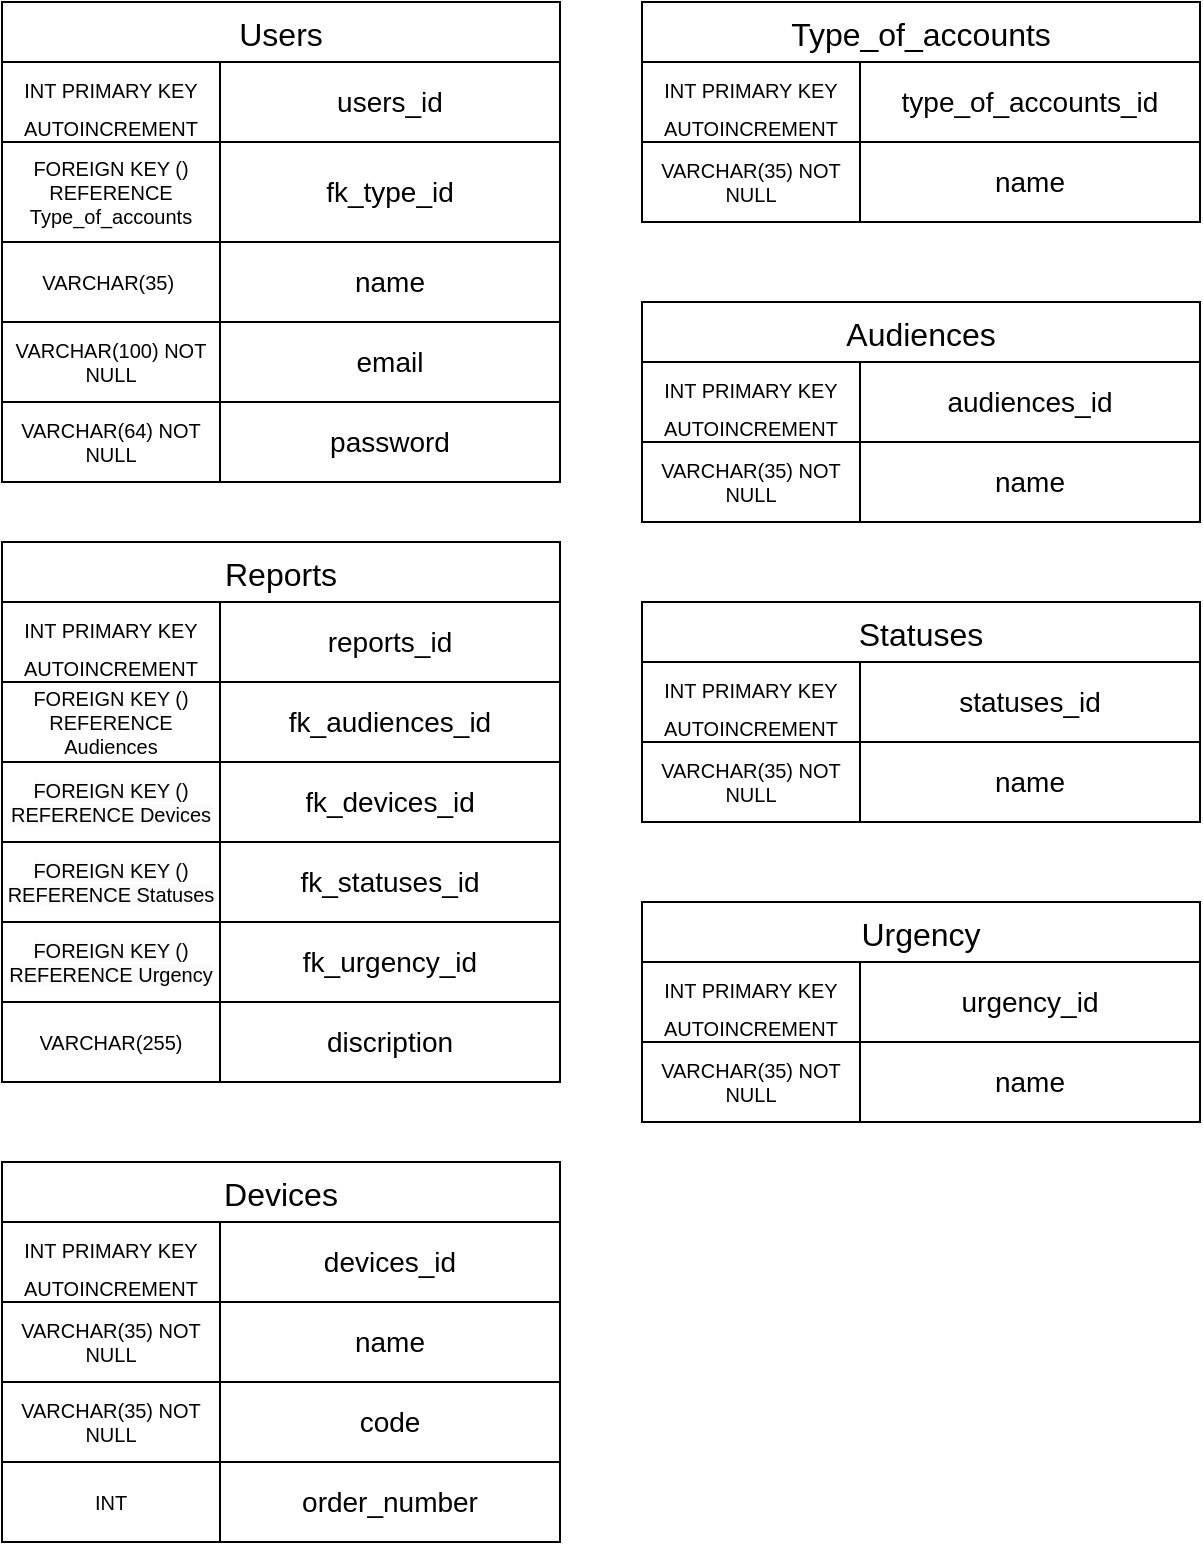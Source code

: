 <mxfile version="24.2.3" type="github">
  <diagram name="Страница — 1" id="AeDL3vrudHblcF59rY4D">
    <mxGraphModel dx="1050" dy="691" grid="1" gridSize="10" guides="1" tooltips="1" connect="1" arrows="1" fold="1" page="1" pageScale="1" pageWidth="827" pageHeight="1169" math="0" shadow="0">
      <root>
        <mxCell id="0" />
        <mxCell id="1" parent="0" />
        <mxCell id="akce31rGvGXA0X8LdyNU-5" value="Users" style="shape=table;startSize=30;container=1;collapsible=0;childLayout=tableLayout;strokeColor=default;fontSize=16;" parent="1" vertex="1">
          <mxGeometry x="40" y="80" width="279" height="240" as="geometry" />
        </mxCell>
        <mxCell id="akce31rGvGXA0X8LdyNU-6" value="" style="shape=tableRow;horizontal=0;startSize=0;swimlaneHead=0;swimlaneBody=0;strokeColor=inherit;top=0;left=0;bottom=0;right=0;collapsible=0;dropTarget=0;fillColor=none;points=[[0,0.5],[1,0.5]];portConstraint=eastwest;fontSize=16;" parent="akce31rGvGXA0X8LdyNU-5" vertex="1">
          <mxGeometry y="30" width="279" height="40" as="geometry" />
        </mxCell>
        <mxCell id="akce31rGvGXA0X8LdyNU-7" value="&lt;font style=&quot;font-size: 10px;&quot;&gt;INT PRIMARY KEY AUTOINCREMENT&lt;/font&gt;" style="shape=partialRectangle;html=1;whiteSpace=wrap;connectable=0;strokeColor=inherit;overflow=hidden;fillColor=none;top=0;left=0;bottom=0;right=0;pointerEvents=1;fontSize=16;verticalAlign=middle;" parent="akce31rGvGXA0X8LdyNU-6" vertex="1">
          <mxGeometry width="109" height="40" as="geometry">
            <mxRectangle width="109" height="40" as="alternateBounds" />
          </mxGeometry>
        </mxCell>
        <mxCell id="akce31rGvGXA0X8LdyNU-8" value="&lt;font style=&quot;font-size: 14px;&quot;&gt;users_id&lt;/font&gt;" style="shape=partialRectangle;html=1;whiteSpace=wrap;connectable=0;strokeColor=inherit;overflow=hidden;fillColor=none;top=0;left=0;bottom=0;right=0;pointerEvents=1;fontSize=14;" parent="akce31rGvGXA0X8LdyNU-6" vertex="1">
          <mxGeometry x="109" width="170" height="40" as="geometry">
            <mxRectangle width="170" height="40" as="alternateBounds" />
          </mxGeometry>
        </mxCell>
        <mxCell id="akce31rGvGXA0X8LdyNU-18" style="shape=tableRow;horizontal=0;startSize=0;swimlaneHead=0;swimlaneBody=0;strokeColor=inherit;top=0;left=0;bottom=0;right=0;collapsible=0;dropTarget=0;fillColor=none;points=[[0,0.5],[1,0.5]];portConstraint=eastwest;fontSize=16;" parent="akce31rGvGXA0X8LdyNU-5" vertex="1">
          <mxGeometry y="70" width="279" height="50" as="geometry" />
        </mxCell>
        <mxCell id="akce31rGvGXA0X8LdyNU-19" value="FOREIGN KEY () REFERENCE Type_of_accounts" style="shape=partialRectangle;html=1;whiteSpace=wrap;connectable=0;strokeColor=inherit;overflow=hidden;fillColor=none;top=0;left=0;bottom=0;right=0;pointerEvents=1;fontSize=10;align=center;verticalAlign=middle;fontFamily=Helvetica;fontColor=default;" parent="akce31rGvGXA0X8LdyNU-18" vertex="1">
          <mxGeometry width="109" height="50" as="geometry">
            <mxRectangle width="109" height="50" as="alternateBounds" />
          </mxGeometry>
        </mxCell>
        <mxCell id="akce31rGvGXA0X8LdyNU-20" value="fk_type_id" style="shape=partialRectangle;html=1;whiteSpace=wrap;connectable=0;strokeColor=inherit;overflow=hidden;fillColor=none;top=0;left=0;bottom=0;right=0;pointerEvents=1;fontSize=14;" parent="akce31rGvGXA0X8LdyNU-18" vertex="1">
          <mxGeometry x="109" width="170" height="50" as="geometry">
            <mxRectangle width="170" height="50" as="alternateBounds" />
          </mxGeometry>
        </mxCell>
        <mxCell id="akce31rGvGXA0X8LdyNU-10" value="" style="shape=tableRow;horizontal=0;startSize=0;swimlaneHead=0;swimlaneBody=0;strokeColor=inherit;top=0;left=0;bottom=0;right=0;collapsible=0;dropTarget=0;fillColor=none;points=[[0,0.5],[1,0.5]];portConstraint=eastwest;fontSize=10;" parent="akce31rGvGXA0X8LdyNU-5" vertex="1">
          <mxGeometry y="120" width="279" height="40" as="geometry" />
        </mxCell>
        <mxCell id="akce31rGvGXA0X8LdyNU-11" value="VARCHAR(35)&amp;nbsp;" style="shape=partialRectangle;html=1;whiteSpace=wrap;connectable=0;strokeColor=inherit;overflow=hidden;fillColor=none;top=0;left=0;bottom=0;right=0;pointerEvents=1;fontSize=10;" parent="akce31rGvGXA0X8LdyNU-10" vertex="1">
          <mxGeometry width="109" height="40" as="geometry">
            <mxRectangle width="109" height="40" as="alternateBounds" />
          </mxGeometry>
        </mxCell>
        <mxCell id="akce31rGvGXA0X8LdyNU-12" value="name" style="shape=partialRectangle;html=1;whiteSpace=wrap;connectable=0;strokeColor=inherit;overflow=hidden;fillColor=none;top=0;left=0;bottom=0;right=0;pointerEvents=1;fontSize=14;" parent="akce31rGvGXA0X8LdyNU-10" vertex="1">
          <mxGeometry x="109" width="170" height="40" as="geometry">
            <mxRectangle width="170" height="40" as="alternateBounds" />
          </mxGeometry>
        </mxCell>
        <mxCell id="akce31rGvGXA0X8LdyNU-14" value="" style="shape=tableRow;horizontal=0;startSize=0;swimlaneHead=0;swimlaneBody=0;strokeColor=inherit;top=0;left=0;bottom=0;right=0;collapsible=0;dropTarget=0;fillColor=none;points=[[0,0.5],[1,0.5]];portConstraint=eastwest;fontSize=16;" parent="akce31rGvGXA0X8LdyNU-5" vertex="1">
          <mxGeometry y="160" width="279" height="40" as="geometry" />
        </mxCell>
        <mxCell id="akce31rGvGXA0X8LdyNU-15" value="VARCHAR(100) NOT NULL" style="shape=partialRectangle;html=1;whiteSpace=wrap;connectable=0;strokeColor=inherit;overflow=hidden;fillColor=none;top=0;left=0;bottom=0;right=0;pointerEvents=1;fontSize=10;" parent="akce31rGvGXA0X8LdyNU-14" vertex="1">
          <mxGeometry width="109" height="40" as="geometry">
            <mxRectangle width="109" height="40" as="alternateBounds" />
          </mxGeometry>
        </mxCell>
        <mxCell id="akce31rGvGXA0X8LdyNU-16" value="email" style="shape=partialRectangle;html=1;whiteSpace=wrap;connectable=0;strokeColor=inherit;overflow=hidden;fillColor=none;top=0;left=0;bottom=0;right=0;pointerEvents=1;fontSize=14;" parent="akce31rGvGXA0X8LdyNU-14" vertex="1">
          <mxGeometry x="109" width="170" height="40" as="geometry">
            <mxRectangle width="170" height="40" as="alternateBounds" />
          </mxGeometry>
        </mxCell>
        <mxCell id="akce31rGvGXA0X8LdyNU-21" style="shape=tableRow;horizontal=0;startSize=0;swimlaneHead=0;swimlaneBody=0;strokeColor=inherit;top=0;left=0;bottom=0;right=0;collapsible=0;dropTarget=0;fillColor=none;points=[[0,0.5],[1,0.5]];portConstraint=eastwest;fontSize=16;" parent="akce31rGvGXA0X8LdyNU-5" vertex="1">
          <mxGeometry y="200" width="279" height="40" as="geometry" />
        </mxCell>
        <mxCell id="akce31rGvGXA0X8LdyNU-22" value="VARCHAR(64) NOT NULL" style="shape=partialRectangle;html=1;whiteSpace=wrap;connectable=0;strokeColor=inherit;overflow=hidden;fillColor=none;top=0;left=0;bottom=0;right=0;pointerEvents=1;fontSize=10;" parent="akce31rGvGXA0X8LdyNU-21" vertex="1">
          <mxGeometry width="109" height="40" as="geometry">
            <mxRectangle width="109" height="40" as="alternateBounds" />
          </mxGeometry>
        </mxCell>
        <mxCell id="akce31rGvGXA0X8LdyNU-23" value="password" style="shape=partialRectangle;html=1;whiteSpace=wrap;connectable=0;strokeColor=inherit;overflow=hidden;fillColor=none;top=0;left=0;bottom=0;right=0;pointerEvents=1;fontSize=14;" parent="akce31rGvGXA0X8LdyNU-21" vertex="1">
          <mxGeometry x="109" width="170" height="40" as="geometry">
            <mxRectangle width="170" height="40" as="alternateBounds" />
          </mxGeometry>
        </mxCell>
        <mxCell id="akce31rGvGXA0X8LdyNU-24" value="Type_of_accounts" style="shape=table;startSize=30;container=1;collapsible=0;childLayout=tableLayout;strokeColor=default;fontSize=16;" parent="1" vertex="1">
          <mxGeometry x="360" y="80" width="279" height="110" as="geometry" />
        </mxCell>
        <mxCell id="akce31rGvGXA0X8LdyNU-25" value="" style="shape=tableRow;horizontal=0;startSize=0;swimlaneHead=0;swimlaneBody=0;strokeColor=inherit;top=0;left=0;bottom=0;right=0;collapsible=0;dropTarget=0;fillColor=none;points=[[0,0.5],[1,0.5]];portConstraint=eastwest;fontSize=16;" parent="akce31rGvGXA0X8LdyNU-24" vertex="1">
          <mxGeometry y="30" width="279" height="40" as="geometry" />
        </mxCell>
        <mxCell id="akce31rGvGXA0X8LdyNU-26" value="&lt;font style=&quot;font-size: 10px;&quot;&gt;INT PRIMARY KEY AUTOINCREMENT&lt;/font&gt;" style="shape=partialRectangle;html=1;whiteSpace=wrap;connectable=0;strokeColor=inherit;overflow=hidden;fillColor=none;top=0;left=0;bottom=0;right=0;pointerEvents=1;fontSize=16;verticalAlign=middle;" parent="akce31rGvGXA0X8LdyNU-25" vertex="1">
          <mxGeometry width="109" height="40" as="geometry">
            <mxRectangle width="109" height="40" as="alternateBounds" />
          </mxGeometry>
        </mxCell>
        <mxCell id="akce31rGvGXA0X8LdyNU-27" value="&lt;font style=&quot;font-size: 14px;&quot;&gt;type_of_accounts_id&lt;/font&gt;" style="shape=partialRectangle;html=1;whiteSpace=wrap;connectable=0;strokeColor=inherit;overflow=hidden;fillColor=none;top=0;left=0;bottom=0;right=0;pointerEvents=1;fontSize=14;" parent="akce31rGvGXA0X8LdyNU-25" vertex="1">
          <mxGeometry x="109" width="170" height="40" as="geometry">
            <mxRectangle width="170" height="40" as="alternateBounds" />
          </mxGeometry>
        </mxCell>
        <mxCell id="akce31rGvGXA0X8LdyNU-37" style="shape=tableRow;horizontal=0;startSize=0;swimlaneHead=0;swimlaneBody=0;strokeColor=inherit;top=0;left=0;bottom=0;right=0;collapsible=0;dropTarget=0;fillColor=none;points=[[0,0.5],[1,0.5]];portConstraint=eastwest;fontSize=16;" parent="akce31rGvGXA0X8LdyNU-24" vertex="1">
          <mxGeometry y="70" width="279" height="40" as="geometry" />
        </mxCell>
        <mxCell id="akce31rGvGXA0X8LdyNU-38" value="VARCHAR(35) NOT NULL" style="shape=partialRectangle;html=1;whiteSpace=wrap;connectable=0;strokeColor=inherit;overflow=hidden;fillColor=none;top=0;left=0;bottom=0;right=0;pointerEvents=1;fontSize=10;" parent="akce31rGvGXA0X8LdyNU-37" vertex="1">
          <mxGeometry width="109" height="40" as="geometry">
            <mxRectangle width="109" height="40" as="alternateBounds" />
          </mxGeometry>
        </mxCell>
        <mxCell id="akce31rGvGXA0X8LdyNU-39" value="name" style="shape=partialRectangle;html=1;whiteSpace=wrap;connectable=0;strokeColor=inherit;overflow=hidden;fillColor=none;top=0;left=0;bottom=0;right=0;pointerEvents=1;fontSize=14;" parent="akce31rGvGXA0X8LdyNU-37" vertex="1">
          <mxGeometry x="109" width="170" height="40" as="geometry">
            <mxRectangle width="170" height="40" as="alternateBounds" />
          </mxGeometry>
        </mxCell>
        <mxCell id="akce31rGvGXA0X8LdyNU-43" value="Audiences" style="shape=table;startSize=30;container=1;collapsible=0;childLayout=tableLayout;strokeColor=default;fontSize=16;" parent="1" vertex="1">
          <mxGeometry x="360" y="230" width="279" height="110" as="geometry" />
        </mxCell>
        <mxCell id="akce31rGvGXA0X8LdyNU-44" value="" style="shape=tableRow;horizontal=0;startSize=0;swimlaneHead=0;swimlaneBody=0;strokeColor=inherit;top=0;left=0;bottom=0;right=0;collapsible=0;dropTarget=0;fillColor=none;points=[[0,0.5],[1,0.5]];portConstraint=eastwest;fontSize=16;" parent="akce31rGvGXA0X8LdyNU-43" vertex="1">
          <mxGeometry y="30" width="279" height="40" as="geometry" />
        </mxCell>
        <mxCell id="akce31rGvGXA0X8LdyNU-45" value="&lt;font style=&quot;font-size: 10px;&quot;&gt;INT PRIMARY KEY AUTOINCREMENT&lt;/font&gt;" style="shape=partialRectangle;html=1;whiteSpace=wrap;connectable=0;strokeColor=inherit;overflow=hidden;fillColor=none;top=0;left=0;bottom=0;right=0;pointerEvents=1;fontSize=16;verticalAlign=middle;" parent="akce31rGvGXA0X8LdyNU-44" vertex="1">
          <mxGeometry width="109" height="40" as="geometry">
            <mxRectangle width="109" height="40" as="alternateBounds" />
          </mxGeometry>
        </mxCell>
        <mxCell id="akce31rGvGXA0X8LdyNU-46" value="&lt;font style=&quot;font-size: 14px;&quot;&gt;audiences_id&lt;/font&gt;" style="shape=partialRectangle;html=1;whiteSpace=wrap;connectable=0;strokeColor=inherit;overflow=hidden;fillColor=none;top=0;left=0;bottom=0;right=0;pointerEvents=1;fontSize=14;" parent="akce31rGvGXA0X8LdyNU-44" vertex="1">
          <mxGeometry x="109" width="170" height="40" as="geometry">
            <mxRectangle width="170" height="40" as="alternateBounds" />
          </mxGeometry>
        </mxCell>
        <mxCell id="akce31rGvGXA0X8LdyNU-47" style="shape=tableRow;horizontal=0;startSize=0;swimlaneHead=0;swimlaneBody=0;strokeColor=inherit;top=0;left=0;bottom=0;right=0;collapsible=0;dropTarget=0;fillColor=none;points=[[0,0.5],[1,0.5]];portConstraint=eastwest;fontSize=16;" parent="akce31rGvGXA0X8LdyNU-43" vertex="1">
          <mxGeometry y="70" width="279" height="40" as="geometry" />
        </mxCell>
        <mxCell id="akce31rGvGXA0X8LdyNU-48" value="VARCHAR(35) NOT NULL" style="shape=partialRectangle;html=1;whiteSpace=wrap;connectable=0;strokeColor=inherit;overflow=hidden;fillColor=none;top=0;left=0;bottom=0;right=0;pointerEvents=1;fontSize=10;" parent="akce31rGvGXA0X8LdyNU-47" vertex="1">
          <mxGeometry width="109" height="40" as="geometry">
            <mxRectangle width="109" height="40" as="alternateBounds" />
          </mxGeometry>
        </mxCell>
        <mxCell id="akce31rGvGXA0X8LdyNU-49" value="name" style="shape=partialRectangle;html=1;whiteSpace=wrap;connectable=0;strokeColor=inherit;overflow=hidden;fillColor=none;top=0;left=0;bottom=0;right=0;pointerEvents=1;fontSize=14;" parent="akce31rGvGXA0X8LdyNU-47" vertex="1">
          <mxGeometry x="109" width="170" height="40" as="geometry">
            <mxRectangle width="170" height="40" as="alternateBounds" />
          </mxGeometry>
        </mxCell>
        <mxCell id="akce31rGvGXA0X8LdyNU-50" value="Statuses" style="shape=table;startSize=30;container=1;collapsible=0;childLayout=tableLayout;strokeColor=default;fontSize=16;" parent="1" vertex="1">
          <mxGeometry x="360" y="380" width="279" height="110" as="geometry" />
        </mxCell>
        <mxCell id="akce31rGvGXA0X8LdyNU-51" value="" style="shape=tableRow;horizontal=0;startSize=0;swimlaneHead=0;swimlaneBody=0;strokeColor=inherit;top=0;left=0;bottom=0;right=0;collapsible=0;dropTarget=0;fillColor=none;points=[[0,0.5],[1,0.5]];portConstraint=eastwest;fontSize=16;" parent="akce31rGvGXA0X8LdyNU-50" vertex="1">
          <mxGeometry y="30" width="279" height="40" as="geometry" />
        </mxCell>
        <mxCell id="akce31rGvGXA0X8LdyNU-52" value="&lt;font style=&quot;font-size: 10px;&quot;&gt;INT PRIMARY KEY AUTOINCREMENT&lt;/font&gt;" style="shape=partialRectangle;html=1;whiteSpace=wrap;connectable=0;strokeColor=inherit;overflow=hidden;fillColor=none;top=0;left=0;bottom=0;right=0;pointerEvents=1;fontSize=16;verticalAlign=middle;" parent="akce31rGvGXA0X8LdyNU-51" vertex="1">
          <mxGeometry width="109" height="40" as="geometry">
            <mxRectangle width="109" height="40" as="alternateBounds" />
          </mxGeometry>
        </mxCell>
        <mxCell id="akce31rGvGXA0X8LdyNU-53" value="&lt;font style=&quot;font-size: 14px;&quot;&gt;statuses_id&lt;/font&gt;" style="shape=partialRectangle;html=1;whiteSpace=wrap;connectable=0;strokeColor=inherit;overflow=hidden;fillColor=none;top=0;left=0;bottom=0;right=0;pointerEvents=1;fontSize=14;" parent="akce31rGvGXA0X8LdyNU-51" vertex="1">
          <mxGeometry x="109" width="170" height="40" as="geometry">
            <mxRectangle width="170" height="40" as="alternateBounds" />
          </mxGeometry>
        </mxCell>
        <mxCell id="akce31rGvGXA0X8LdyNU-54" style="shape=tableRow;horizontal=0;startSize=0;swimlaneHead=0;swimlaneBody=0;strokeColor=inherit;top=0;left=0;bottom=0;right=0;collapsible=0;dropTarget=0;fillColor=none;points=[[0,0.5],[1,0.5]];portConstraint=eastwest;fontSize=16;" parent="akce31rGvGXA0X8LdyNU-50" vertex="1">
          <mxGeometry y="70" width="279" height="40" as="geometry" />
        </mxCell>
        <mxCell id="akce31rGvGXA0X8LdyNU-55" value="VARCHAR(35) NOT NULL" style="shape=partialRectangle;html=1;whiteSpace=wrap;connectable=0;strokeColor=inherit;overflow=hidden;fillColor=none;top=0;left=0;bottom=0;right=0;pointerEvents=1;fontSize=10;" parent="akce31rGvGXA0X8LdyNU-54" vertex="1">
          <mxGeometry width="109" height="40" as="geometry">
            <mxRectangle width="109" height="40" as="alternateBounds" />
          </mxGeometry>
        </mxCell>
        <mxCell id="akce31rGvGXA0X8LdyNU-56" value="name" style="shape=partialRectangle;html=1;whiteSpace=wrap;connectable=0;strokeColor=inherit;overflow=hidden;fillColor=none;top=0;left=0;bottom=0;right=0;pointerEvents=1;fontSize=14;" parent="akce31rGvGXA0X8LdyNU-54" vertex="1">
          <mxGeometry x="109" width="170" height="40" as="geometry">
            <mxRectangle width="170" height="40" as="alternateBounds" />
          </mxGeometry>
        </mxCell>
        <mxCell id="akce31rGvGXA0X8LdyNU-57" value="Urgency" style="shape=table;startSize=30;container=1;collapsible=0;childLayout=tableLayout;strokeColor=default;fontSize=16;" parent="1" vertex="1">
          <mxGeometry x="360" y="530" width="279" height="110" as="geometry" />
        </mxCell>
        <mxCell id="akce31rGvGXA0X8LdyNU-58" value="" style="shape=tableRow;horizontal=0;startSize=0;swimlaneHead=0;swimlaneBody=0;strokeColor=inherit;top=0;left=0;bottom=0;right=0;collapsible=0;dropTarget=0;fillColor=none;points=[[0,0.5],[1,0.5]];portConstraint=eastwest;fontSize=16;" parent="akce31rGvGXA0X8LdyNU-57" vertex="1">
          <mxGeometry y="30" width="279" height="40" as="geometry" />
        </mxCell>
        <mxCell id="akce31rGvGXA0X8LdyNU-59" value="&lt;font style=&quot;font-size: 10px;&quot;&gt;INT PRIMARY KEY AUTOINCREMENT&lt;/font&gt;" style="shape=partialRectangle;html=1;whiteSpace=wrap;connectable=0;strokeColor=inherit;overflow=hidden;fillColor=none;top=0;left=0;bottom=0;right=0;pointerEvents=1;fontSize=16;verticalAlign=middle;" parent="akce31rGvGXA0X8LdyNU-58" vertex="1">
          <mxGeometry width="109" height="40" as="geometry">
            <mxRectangle width="109" height="40" as="alternateBounds" />
          </mxGeometry>
        </mxCell>
        <mxCell id="akce31rGvGXA0X8LdyNU-60" value="&lt;font style=&quot;font-size: 14px;&quot;&gt;urgency_id&lt;/font&gt;" style="shape=partialRectangle;html=1;whiteSpace=wrap;connectable=0;strokeColor=inherit;overflow=hidden;fillColor=none;top=0;left=0;bottom=0;right=0;pointerEvents=1;fontSize=14;" parent="akce31rGvGXA0X8LdyNU-58" vertex="1">
          <mxGeometry x="109" width="170" height="40" as="geometry">
            <mxRectangle width="170" height="40" as="alternateBounds" />
          </mxGeometry>
        </mxCell>
        <mxCell id="akce31rGvGXA0X8LdyNU-61" style="shape=tableRow;horizontal=0;startSize=0;swimlaneHead=0;swimlaneBody=0;strokeColor=inherit;top=0;left=0;bottom=0;right=0;collapsible=0;dropTarget=0;fillColor=none;points=[[0,0.5],[1,0.5]];portConstraint=eastwest;fontSize=16;" parent="akce31rGvGXA0X8LdyNU-57" vertex="1">
          <mxGeometry y="70" width="279" height="40" as="geometry" />
        </mxCell>
        <mxCell id="akce31rGvGXA0X8LdyNU-62" value="VARCHAR(35) NOT NULL" style="shape=partialRectangle;html=1;whiteSpace=wrap;connectable=0;strokeColor=inherit;overflow=hidden;fillColor=none;top=0;left=0;bottom=0;right=0;pointerEvents=1;fontSize=10;" parent="akce31rGvGXA0X8LdyNU-61" vertex="1">
          <mxGeometry width="109" height="40" as="geometry">
            <mxRectangle width="109" height="40" as="alternateBounds" />
          </mxGeometry>
        </mxCell>
        <mxCell id="akce31rGvGXA0X8LdyNU-63" value="name" style="shape=partialRectangle;html=1;whiteSpace=wrap;connectable=0;strokeColor=inherit;overflow=hidden;fillColor=none;top=0;left=0;bottom=0;right=0;pointerEvents=1;fontSize=14;" parent="akce31rGvGXA0X8LdyNU-61" vertex="1">
          <mxGeometry x="109" width="170" height="40" as="geometry">
            <mxRectangle width="170" height="40" as="alternateBounds" />
          </mxGeometry>
        </mxCell>
        <mxCell id="onning6jPnY161NSNBwZ-1" value="Reports" style="shape=table;startSize=30;container=1;collapsible=0;childLayout=tableLayout;strokeColor=default;fontSize=16;" vertex="1" parent="1">
          <mxGeometry x="40" y="350" width="279" height="270" as="geometry" />
        </mxCell>
        <mxCell id="onning6jPnY161NSNBwZ-2" value="" style="shape=tableRow;horizontal=0;startSize=0;swimlaneHead=0;swimlaneBody=0;strokeColor=inherit;top=0;left=0;bottom=0;right=0;collapsible=0;dropTarget=0;fillColor=none;points=[[0,0.5],[1,0.5]];portConstraint=eastwest;fontSize=16;" vertex="1" parent="onning6jPnY161NSNBwZ-1">
          <mxGeometry y="30" width="279" height="40" as="geometry" />
        </mxCell>
        <mxCell id="onning6jPnY161NSNBwZ-3" value="&lt;font style=&quot;font-size: 10px;&quot;&gt;INT PRIMARY KEY AUTOINCREMENT&lt;/font&gt;" style="shape=partialRectangle;html=1;whiteSpace=wrap;connectable=0;strokeColor=inherit;overflow=hidden;fillColor=none;top=0;left=0;bottom=0;right=0;pointerEvents=1;fontSize=16;verticalAlign=middle;" vertex="1" parent="onning6jPnY161NSNBwZ-2">
          <mxGeometry width="109" height="40" as="geometry">
            <mxRectangle width="109" height="40" as="alternateBounds" />
          </mxGeometry>
        </mxCell>
        <mxCell id="onning6jPnY161NSNBwZ-4" value="&lt;font style=&quot;font-size: 14px;&quot;&gt;reports_id&lt;/font&gt;" style="shape=partialRectangle;html=1;whiteSpace=wrap;connectable=0;strokeColor=inherit;overflow=hidden;fillColor=none;top=0;left=0;bottom=0;right=0;pointerEvents=1;fontSize=14;" vertex="1" parent="onning6jPnY161NSNBwZ-2">
          <mxGeometry x="109" width="170" height="40" as="geometry">
            <mxRectangle width="170" height="40" as="alternateBounds" />
          </mxGeometry>
        </mxCell>
        <mxCell id="onning6jPnY161NSNBwZ-5" style="shape=tableRow;horizontal=0;startSize=0;swimlaneHead=0;swimlaneBody=0;strokeColor=inherit;top=0;left=0;bottom=0;right=0;collapsible=0;dropTarget=0;fillColor=none;points=[[0,0.5],[1,0.5]];portConstraint=eastwest;fontSize=16;" vertex="1" parent="onning6jPnY161NSNBwZ-1">
          <mxGeometry y="70" width="279" height="40" as="geometry" />
        </mxCell>
        <mxCell id="onning6jPnY161NSNBwZ-6" value="FOREIGN KEY () REFERENCE Audiences" style="shape=partialRectangle;html=1;whiteSpace=wrap;connectable=0;strokeColor=inherit;overflow=hidden;fillColor=none;top=0;left=0;bottom=0;right=0;pointerEvents=1;fontSize=10;" vertex="1" parent="onning6jPnY161NSNBwZ-5">
          <mxGeometry width="109" height="40" as="geometry">
            <mxRectangle width="109" height="40" as="alternateBounds" />
          </mxGeometry>
        </mxCell>
        <mxCell id="onning6jPnY161NSNBwZ-7" value="fk_audiences_id" style="shape=partialRectangle;html=1;whiteSpace=wrap;connectable=0;strokeColor=inherit;overflow=hidden;fillColor=none;top=0;left=0;bottom=0;right=0;pointerEvents=1;fontSize=14;" vertex="1" parent="onning6jPnY161NSNBwZ-5">
          <mxGeometry x="109" width="170" height="40" as="geometry">
            <mxRectangle width="170" height="40" as="alternateBounds" />
          </mxGeometry>
        </mxCell>
        <mxCell id="onning6jPnY161NSNBwZ-27" style="shape=tableRow;horizontal=0;startSize=0;swimlaneHead=0;swimlaneBody=0;strokeColor=inherit;top=0;left=0;bottom=0;right=0;collapsible=0;dropTarget=0;fillColor=none;points=[[0,0.5],[1,0.5]];portConstraint=eastwest;fontSize=16;" vertex="1" parent="onning6jPnY161NSNBwZ-1">
          <mxGeometry y="110" width="279" height="40" as="geometry" />
        </mxCell>
        <mxCell id="onning6jPnY161NSNBwZ-28" value="&lt;span style=&quot;color: rgb(0, 0, 0); font-family: Helvetica; font-size: 10px; font-style: normal; font-variant-ligatures: normal; font-variant-caps: normal; font-weight: 400; letter-spacing: normal; orphans: 2; text-align: center; text-indent: 0px; text-transform: none; widows: 2; word-spacing: 0px; -webkit-text-stroke-width: 0px; white-space: normal; background-color: rgb(251, 251, 251); text-decoration-thickness: initial; text-decoration-style: initial; text-decoration-color: initial; display: inline !important; float: none;&quot;&gt;FOREIGN KEY () REFERENCE Devices&lt;/span&gt;" style="shape=partialRectangle;html=1;whiteSpace=wrap;connectable=0;strokeColor=inherit;overflow=hidden;fillColor=none;top=0;left=0;bottom=0;right=0;pointerEvents=1;fontSize=10;" vertex="1" parent="onning6jPnY161NSNBwZ-27">
          <mxGeometry width="109" height="40" as="geometry">
            <mxRectangle width="109" height="40" as="alternateBounds" />
          </mxGeometry>
        </mxCell>
        <mxCell id="onning6jPnY161NSNBwZ-29" value="fk_devices_id" style="shape=partialRectangle;html=1;whiteSpace=wrap;connectable=0;strokeColor=inherit;overflow=hidden;fillColor=none;top=0;left=0;bottom=0;right=0;pointerEvents=1;fontSize=14;" vertex="1" parent="onning6jPnY161NSNBwZ-27">
          <mxGeometry x="109" width="170" height="40" as="geometry">
            <mxRectangle width="170" height="40" as="alternateBounds" />
          </mxGeometry>
        </mxCell>
        <mxCell id="onning6jPnY161NSNBwZ-30" style="shape=tableRow;horizontal=0;startSize=0;swimlaneHead=0;swimlaneBody=0;strokeColor=inherit;top=0;left=0;bottom=0;right=0;collapsible=0;dropTarget=0;fillColor=none;points=[[0,0.5],[1,0.5]];portConstraint=eastwest;fontSize=16;" vertex="1" parent="onning6jPnY161NSNBwZ-1">
          <mxGeometry y="150" width="279" height="40" as="geometry" />
        </mxCell>
        <mxCell id="onning6jPnY161NSNBwZ-31" value="&lt;span style=&quot;color: rgb(0, 0, 0); font-family: Helvetica; font-size: 10px; font-style: normal; font-variant-ligatures: normal; font-variant-caps: normal; font-weight: 400; letter-spacing: normal; orphans: 2; text-align: center; text-indent: 0px; text-transform: none; widows: 2; word-spacing: 0px; -webkit-text-stroke-width: 0px; white-space: normal; background-color: rgb(251, 251, 251); text-decoration-thickness: initial; text-decoration-style: initial; text-decoration-color: initial; display: inline !important; float: none;&quot;&gt;FOREIGN KEY () REFERENCE Statuses&lt;/span&gt;" style="shape=partialRectangle;html=1;whiteSpace=wrap;connectable=0;strokeColor=inherit;overflow=hidden;fillColor=none;top=0;left=0;bottom=0;right=0;pointerEvents=1;fontSize=10;" vertex="1" parent="onning6jPnY161NSNBwZ-30">
          <mxGeometry width="109" height="40" as="geometry">
            <mxRectangle width="109" height="40" as="alternateBounds" />
          </mxGeometry>
        </mxCell>
        <mxCell id="onning6jPnY161NSNBwZ-32" value="fk_statuses_id" style="shape=partialRectangle;html=1;whiteSpace=wrap;connectable=0;strokeColor=inherit;overflow=hidden;fillColor=none;top=0;left=0;bottom=0;right=0;pointerEvents=1;fontSize=14;" vertex="1" parent="onning6jPnY161NSNBwZ-30">
          <mxGeometry x="109" width="170" height="40" as="geometry">
            <mxRectangle width="170" height="40" as="alternateBounds" />
          </mxGeometry>
        </mxCell>
        <mxCell id="onning6jPnY161NSNBwZ-33" style="shape=tableRow;horizontal=0;startSize=0;swimlaneHead=0;swimlaneBody=0;strokeColor=inherit;top=0;left=0;bottom=0;right=0;collapsible=0;dropTarget=0;fillColor=none;points=[[0,0.5],[1,0.5]];portConstraint=eastwest;fontSize=16;" vertex="1" parent="onning6jPnY161NSNBwZ-1">
          <mxGeometry y="190" width="279" height="40" as="geometry" />
        </mxCell>
        <mxCell id="onning6jPnY161NSNBwZ-34" value="&lt;span style=&quot;color: rgb(0, 0, 0); font-family: Helvetica; font-size: 10px; font-style: normal; font-variant-ligatures: normal; font-variant-caps: normal; font-weight: 400; letter-spacing: normal; orphans: 2; text-align: center; text-indent: 0px; text-transform: none; widows: 2; word-spacing: 0px; -webkit-text-stroke-width: 0px; white-space: normal; background-color: rgb(251, 251, 251); text-decoration-thickness: initial; text-decoration-style: initial; text-decoration-color: initial; display: inline !important; float: none;&quot;&gt;FOREIGN KEY () REFERENCE Urgency&lt;/span&gt;" style="shape=partialRectangle;html=1;whiteSpace=wrap;connectable=0;strokeColor=inherit;overflow=hidden;fillColor=none;top=0;left=0;bottom=0;right=0;pointerEvents=1;fontSize=10;" vertex="1" parent="onning6jPnY161NSNBwZ-33">
          <mxGeometry width="109" height="40" as="geometry">
            <mxRectangle width="109" height="40" as="alternateBounds" />
          </mxGeometry>
        </mxCell>
        <mxCell id="onning6jPnY161NSNBwZ-35" value="fk_urgency_id" style="shape=partialRectangle;html=1;whiteSpace=wrap;connectable=0;strokeColor=inherit;overflow=hidden;fillColor=none;top=0;left=0;bottom=0;right=0;pointerEvents=1;fontSize=14;" vertex="1" parent="onning6jPnY161NSNBwZ-33">
          <mxGeometry x="109" width="170" height="40" as="geometry">
            <mxRectangle width="170" height="40" as="alternateBounds" />
          </mxGeometry>
        </mxCell>
        <mxCell id="onning6jPnY161NSNBwZ-36" style="shape=tableRow;horizontal=0;startSize=0;swimlaneHead=0;swimlaneBody=0;strokeColor=inherit;top=0;left=0;bottom=0;right=0;collapsible=0;dropTarget=0;fillColor=none;points=[[0,0.5],[1,0.5]];portConstraint=eastwest;fontSize=16;" vertex="1" parent="onning6jPnY161NSNBwZ-1">
          <mxGeometry y="230" width="279" height="40" as="geometry" />
        </mxCell>
        <mxCell id="onning6jPnY161NSNBwZ-37" value="VARCHAR(255)" style="shape=partialRectangle;html=1;whiteSpace=wrap;connectable=0;strokeColor=inherit;overflow=hidden;fillColor=none;top=0;left=0;bottom=0;right=0;pointerEvents=1;fontSize=10;" vertex="1" parent="onning6jPnY161NSNBwZ-36">
          <mxGeometry width="109" height="40" as="geometry">
            <mxRectangle width="109" height="40" as="alternateBounds" />
          </mxGeometry>
        </mxCell>
        <mxCell id="onning6jPnY161NSNBwZ-38" value="discription" style="shape=partialRectangle;html=1;whiteSpace=wrap;connectable=0;strokeColor=inherit;overflow=hidden;fillColor=none;top=0;left=0;bottom=0;right=0;pointerEvents=1;fontSize=14;" vertex="1" parent="onning6jPnY161NSNBwZ-36">
          <mxGeometry x="109" width="170" height="40" as="geometry">
            <mxRectangle width="170" height="40" as="alternateBounds" />
          </mxGeometry>
        </mxCell>
        <mxCell id="onning6jPnY161NSNBwZ-20" value="Devices" style="shape=table;startSize=30;container=1;collapsible=0;childLayout=tableLayout;strokeColor=default;fontSize=16;" vertex="1" parent="1">
          <mxGeometry x="40" y="660" width="279" height="190" as="geometry" />
        </mxCell>
        <mxCell id="onning6jPnY161NSNBwZ-21" value="" style="shape=tableRow;horizontal=0;startSize=0;swimlaneHead=0;swimlaneBody=0;strokeColor=inherit;top=0;left=0;bottom=0;right=0;collapsible=0;dropTarget=0;fillColor=none;points=[[0,0.5],[1,0.5]];portConstraint=eastwest;fontSize=16;" vertex="1" parent="onning6jPnY161NSNBwZ-20">
          <mxGeometry y="30" width="279" height="40" as="geometry" />
        </mxCell>
        <mxCell id="onning6jPnY161NSNBwZ-22" value="&lt;font style=&quot;font-size: 10px;&quot;&gt;INT PRIMARY KEY AUTOINCREMENT&lt;/font&gt;" style="shape=partialRectangle;html=1;whiteSpace=wrap;connectable=0;strokeColor=inherit;overflow=hidden;fillColor=none;top=0;left=0;bottom=0;right=0;pointerEvents=1;fontSize=16;verticalAlign=middle;" vertex="1" parent="onning6jPnY161NSNBwZ-21">
          <mxGeometry width="109" height="40" as="geometry">
            <mxRectangle width="109" height="40" as="alternateBounds" />
          </mxGeometry>
        </mxCell>
        <mxCell id="onning6jPnY161NSNBwZ-23" value="&lt;font style=&quot;font-size: 14px;&quot;&gt;devices_id&lt;/font&gt;" style="shape=partialRectangle;html=1;whiteSpace=wrap;connectable=0;strokeColor=inherit;overflow=hidden;fillColor=none;top=0;left=0;bottom=0;right=0;pointerEvents=1;fontSize=14;" vertex="1" parent="onning6jPnY161NSNBwZ-21">
          <mxGeometry x="109" width="170" height="40" as="geometry">
            <mxRectangle width="170" height="40" as="alternateBounds" />
          </mxGeometry>
        </mxCell>
        <mxCell id="onning6jPnY161NSNBwZ-24" style="shape=tableRow;horizontal=0;startSize=0;swimlaneHead=0;swimlaneBody=0;strokeColor=inherit;top=0;left=0;bottom=0;right=0;collapsible=0;dropTarget=0;fillColor=none;points=[[0,0.5],[1,0.5]];portConstraint=eastwest;fontSize=16;" vertex="1" parent="onning6jPnY161NSNBwZ-20">
          <mxGeometry y="70" width="279" height="40" as="geometry" />
        </mxCell>
        <mxCell id="onning6jPnY161NSNBwZ-25" value="VARCHAR(35) NOT NULL" style="shape=partialRectangle;html=1;whiteSpace=wrap;connectable=0;strokeColor=inherit;overflow=hidden;fillColor=none;top=0;left=0;bottom=0;right=0;pointerEvents=1;fontSize=10;" vertex="1" parent="onning6jPnY161NSNBwZ-24">
          <mxGeometry width="109" height="40" as="geometry">
            <mxRectangle width="109" height="40" as="alternateBounds" />
          </mxGeometry>
        </mxCell>
        <mxCell id="onning6jPnY161NSNBwZ-26" value="name" style="shape=partialRectangle;html=1;whiteSpace=wrap;connectable=0;strokeColor=inherit;overflow=hidden;fillColor=none;top=0;left=0;bottom=0;right=0;pointerEvents=1;fontSize=14;" vertex="1" parent="onning6jPnY161NSNBwZ-24">
          <mxGeometry x="109" width="170" height="40" as="geometry">
            <mxRectangle width="170" height="40" as="alternateBounds" />
          </mxGeometry>
        </mxCell>
        <mxCell id="onning6jPnY161NSNBwZ-39" style="shape=tableRow;horizontal=0;startSize=0;swimlaneHead=0;swimlaneBody=0;strokeColor=inherit;top=0;left=0;bottom=0;right=0;collapsible=0;dropTarget=0;fillColor=none;points=[[0,0.5],[1,0.5]];portConstraint=eastwest;fontSize=16;" vertex="1" parent="onning6jPnY161NSNBwZ-20">
          <mxGeometry y="110" width="279" height="40" as="geometry" />
        </mxCell>
        <mxCell id="onning6jPnY161NSNBwZ-40" value="VARCHAR(35) NOT NULL" style="shape=partialRectangle;html=1;whiteSpace=wrap;connectable=0;strokeColor=inherit;overflow=hidden;fillColor=none;top=0;left=0;bottom=0;right=0;pointerEvents=1;fontSize=10;" vertex="1" parent="onning6jPnY161NSNBwZ-39">
          <mxGeometry width="109" height="40" as="geometry">
            <mxRectangle width="109" height="40" as="alternateBounds" />
          </mxGeometry>
        </mxCell>
        <mxCell id="onning6jPnY161NSNBwZ-41" value="code" style="shape=partialRectangle;html=1;whiteSpace=wrap;connectable=0;strokeColor=inherit;overflow=hidden;fillColor=none;top=0;left=0;bottom=0;right=0;pointerEvents=1;fontSize=14;" vertex="1" parent="onning6jPnY161NSNBwZ-39">
          <mxGeometry x="109" width="170" height="40" as="geometry">
            <mxRectangle width="170" height="40" as="alternateBounds" />
          </mxGeometry>
        </mxCell>
        <mxCell id="onning6jPnY161NSNBwZ-42" style="shape=tableRow;horizontal=0;startSize=0;swimlaneHead=0;swimlaneBody=0;strokeColor=inherit;top=0;left=0;bottom=0;right=0;collapsible=0;dropTarget=0;fillColor=none;points=[[0,0.5],[1,0.5]];portConstraint=eastwest;fontSize=16;" vertex="1" parent="onning6jPnY161NSNBwZ-20">
          <mxGeometry y="150" width="279" height="40" as="geometry" />
        </mxCell>
        <mxCell id="onning6jPnY161NSNBwZ-43" value="INT" style="shape=partialRectangle;html=1;whiteSpace=wrap;connectable=0;strokeColor=inherit;overflow=hidden;fillColor=none;top=0;left=0;bottom=0;right=0;pointerEvents=1;fontSize=10;" vertex="1" parent="onning6jPnY161NSNBwZ-42">
          <mxGeometry width="109" height="40" as="geometry">
            <mxRectangle width="109" height="40" as="alternateBounds" />
          </mxGeometry>
        </mxCell>
        <mxCell id="onning6jPnY161NSNBwZ-44" value="order_number" style="shape=partialRectangle;html=1;whiteSpace=wrap;connectable=0;strokeColor=inherit;overflow=hidden;fillColor=none;top=0;left=0;bottom=0;right=0;pointerEvents=1;fontSize=14;" vertex="1" parent="onning6jPnY161NSNBwZ-42">
          <mxGeometry x="109" width="170" height="40" as="geometry">
            <mxRectangle width="170" height="40" as="alternateBounds" />
          </mxGeometry>
        </mxCell>
      </root>
    </mxGraphModel>
  </diagram>
</mxfile>
